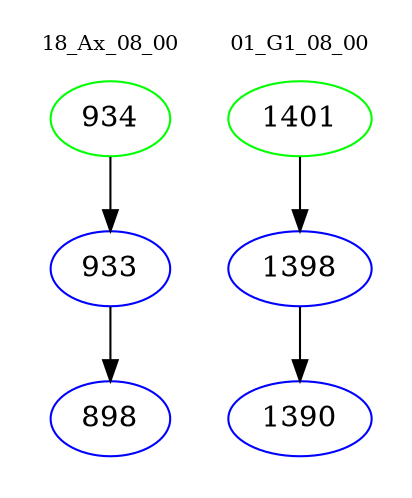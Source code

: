 digraph{
subgraph cluster_0 {
color = white
label = "18_Ax_08_00";
fontsize=10;
T0_934 [label="934", color="green"]
T0_934 -> T0_933 [color="black"]
T0_933 [label="933", color="blue"]
T0_933 -> T0_898 [color="black"]
T0_898 [label="898", color="blue"]
}
subgraph cluster_1 {
color = white
label = "01_G1_08_00";
fontsize=10;
T1_1401 [label="1401", color="green"]
T1_1401 -> T1_1398 [color="black"]
T1_1398 [label="1398", color="blue"]
T1_1398 -> T1_1390 [color="black"]
T1_1390 [label="1390", color="blue"]
}
}
